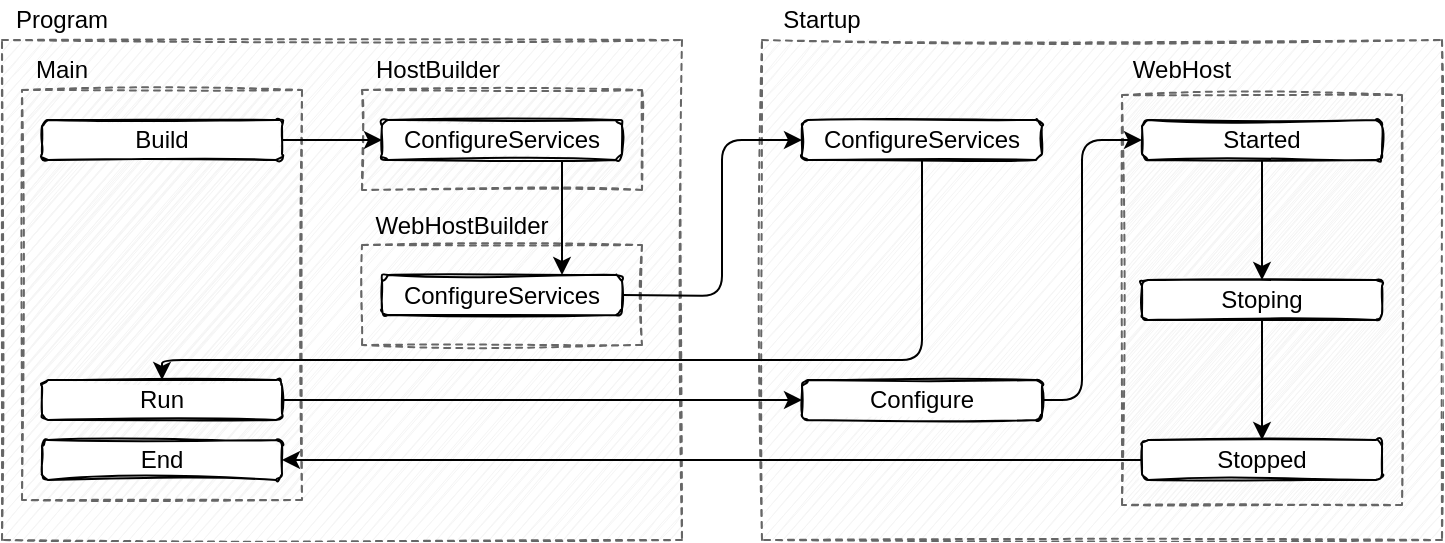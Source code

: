 <mxfile version="14.1.8" type="device" pages="3"><diagram id="twC8nOP28NRHSMTxDfLu" name="Application Lifecycle"><mxGraphModel dx="1086" dy="806" grid="1" gridSize="10" guides="1" tooltips="1" connect="1" arrows="1" fold="1" page="1" pageScale="1" pageWidth="827" pageHeight="1169" math="0" shadow="0"><root><mxCell id="cOmGRPrhe9iamdUkdTIm-0"/><mxCell id="cOmGRPrhe9iamdUkdTIm-1" parent="cOmGRPrhe9iamdUkdTIm-0"/><mxCell id="8jULZq4Pjrb4q-Sn2Ht5-2" value="" style="rounded=0;whiteSpace=wrap;html=1;sketch=1;dashed=1;fillColor=#f5f5f5;fontColor=#333333;strokeColor=#666666;" vertex="1" parent="cOmGRPrhe9iamdUkdTIm-1"><mxGeometry x="54" y="90" width="340" height="250" as="geometry"/></mxCell><mxCell id="8jULZq4Pjrb4q-Sn2Ht5-10" value="" style="rounded=0;whiteSpace=wrap;html=1;sketch=1;dashed=1;strokeColor=#666666;fontColor=#333333;fillColor=none;" vertex="1" parent="cOmGRPrhe9iamdUkdTIm-1"><mxGeometry x="234" y="192.5" width="140" height="50" as="geometry"/></mxCell><mxCell id="8jULZq4Pjrb4q-Sn2Ht5-8" value="" style="rounded=0;whiteSpace=wrap;html=1;sketch=1;dashed=1;strokeColor=#666666;fontColor=#333333;fillColor=#f5f5f5;" vertex="1" parent="cOmGRPrhe9iamdUkdTIm-1"><mxGeometry x="64" y="115" width="140" height="205" as="geometry"/></mxCell><mxCell id="8jULZq4Pjrb4q-Sn2Ht5-6" value="" style="rounded=0;whiteSpace=wrap;html=1;sketch=1;dashed=1;fillColor=#f5f5f5;strokeColor=#666666;fontColor=#333333;" vertex="1" parent="cOmGRPrhe9iamdUkdTIm-1"><mxGeometry x="234" y="115" width="140" height="50" as="geometry"/></mxCell><mxCell id="8jULZq4Pjrb4q-Sn2Ht5-0" value="Build" style="rounded=1;whiteSpace=wrap;html=1;sketch=1;" vertex="1" parent="cOmGRPrhe9iamdUkdTIm-1"><mxGeometry x="74" y="130" width="120" height="20" as="geometry"/></mxCell><mxCell id="8jULZq4Pjrb4q-Sn2Ht5-1" value="End" style="rounded=1;whiteSpace=wrap;html=1;sketch=1;" vertex="1" parent="cOmGRPrhe9iamdUkdTIm-1"><mxGeometry x="74" y="290" width="120" height="20" as="geometry"/></mxCell><mxCell id="8jULZq4Pjrb4q-Sn2Ht5-3" value="Program" style="text;html=1;strokeColor=none;fillColor=none;align=center;verticalAlign=middle;whiteSpace=wrap;rounded=0;dashed=1;sketch=1;" vertex="1" parent="cOmGRPrhe9iamdUkdTIm-1"><mxGeometry x="64" y="70" width="40" height="20" as="geometry"/></mxCell><mxCell id="8jULZq4Pjrb4q-Sn2Ht5-4" value="ConfigureServices" style="rounded=1;whiteSpace=wrap;html=1;sketch=1;" vertex="1" parent="cOmGRPrhe9iamdUkdTIm-1"><mxGeometry x="244" y="130" width="120" height="20" as="geometry"/></mxCell><mxCell id="8jULZq4Pjrb4q-Sn2Ht5-5" value="ConfigureServices" style="rounded=1;whiteSpace=wrap;html=1;sketch=1;" vertex="1" parent="cOmGRPrhe9iamdUkdTIm-1"><mxGeometry x="244" y="207.5" width="120" height="20" as="geometry"/></mxCell><mxCell id="8jULZq4Pjrb4q-Sn2Ht5-7" value="HostBuilder" style="text;html=1;strokeColor=none;fillColor=none;align=center;verticalAlign=middle;whiteSpace=wrap;rounded=0;dashed=1;sketch=1;" vertex="1" parent="cOmGRPrhe9iamdUkdTIm-1"><mxGeometry x="234" y="95" width="76" height="20" as="geometry"/></mxCell><mxCell id="8jULZq4Pjrb4q-Sn2Ht5-9" value="Main" style="text;html=1;strokeColor=none;fillColor=none;align=center;verticalAlign=middle;whiteSpace=wrap;rounded=0;dashed=1;sketch=1;" vertex="1" parent="cOmGRPrhe9iamdUkdTIm-1"><mxGeometry x="64" y="95" width="40" height="20" as="geometry"/></mxCell><mxCell id="8jULZq4Pjrb4q-Sn2Ht5-11" value="WebHostBuilder" style="text;html=1;strokeColor=none;fillColor=none;align=center;verticalAlign=middle;whiteSpace=wrap;rounded=0;dashed=1;sketch=1;" vertex="1" parent="cOmGRPrhe9iamdUkdTIm-1"><mxGeometry x="234" y="172.5" width="100" height="20" as="geometry"/></mxCell><mxCell id="8jULZq4Pjrb4q-Sn2Ht5-12" value="" style="endArrow=classic;html=1;exitX=1;exitY=0.5;exitDx=0;exitDy=0;entryX=0;entryY=0.5;entryDx=0;entryDy=0;" edge="1" parent="cOmGRPrhe9iamdUkdTIm-1" source="8jULZq4Pjrb4q-Sn2Ht5-0" target="8jULZq4Pjrb4q-Sn2Ht5-4"><mxGeometry width="50" height="50" relative="1" as="geometry"><mxPoint x="364" y="230" as="sourcePoint"/><mxPoint x="414" y="180" as="targetPoint"/></mxGeometry></mxCell><mxCell id="8jULZq4Pjrb4q-Sn2Ht5-13" value="" style="endArrow=classic;html=1;exitX=0.75;exitY=1;exitDx=0;exitDy=0;entryX=0.75;entryY=0;entryDx=0;entryDy=0;" edge="1" parent="cOmGRPrhe9iamdUkdTIm-1" source="8jULZq4Pjrb4q-Sn2Ht5-4" target="8jULZq4Pjrb4q-Sn2Ht5-5"><mxGeometry width="50" height="50" relative="1" as="geometry"><mxPoint x="364" y="230" as="sourcePoint"/><mxPoint x="524" y="200" as="targetPoint"/></mxGeometry></mxCell><mxCell id="8jULZq4Pjrb4q-Sn2Ht5-14" value="" style="rounded=0;whiteSpace=wrap;html=1;sketch=1;dashed=1;fillColor=#f5f5f5;fontColor=#333333;strokeColor=#666666;" vertex="1" parent="cOmGRPrhe9iamdUkdTIm-1"><mxGeometry x="434" y="90" width="340" height="250" as="geometry"/></mxCell><mxCell id="8jULZq4Pjrb4q-Sn2Ht5-15" value="Startup" style="text;html=1;strokeColor=none;fillColor=none;align=center;verticalAlign=middle;whiteSpace=wrap;rounded=0;dashed=1;sketch=1;" vertex="1" parent="cOmGRPrhe9iamdUkdTIm-1"><mxGeometry x="444" y="70" width="40" height="20" as="geometry"/></mxCell><mxCell id="8jULZq4Pjrb4q-Sn2Ht5-16" value="ConfigureServices" style="rounded=1;whiteSpace=wrap;html=1;sketch=1;" vertex="1" parent="cOmGRPrhe9iamdUkdTIm-1"><mxGeometry x="454" y="130" width="120" height="20" as="geometry"/></mxCell><mxCell id="8jULZq4Pjrb4q-Sn2Ht5-17" value="Configure" style="rounded=1;whiteSpace=wrap;html=1;sketch=1;" vertex="1" parent="cOmGRPrhe9iamdUkdTIm-1"><mxGeometry x="454" y="260" width="120" height="20" as="geometry"/></mxCell><mxCell id="8jULZq4Pjrb4q-Sn2Ht5-18" value="Run" style="rounded=1;whiteSpace=wrap;html=1;sketch=1;" vertex="1" parent="cOmGRPrhe9iamdUkdTIm-1"><mxGeometry x="74" y="260" width="120" height="20" as="geometry"/></mxCell><mxCell id="8jULZq4Pjrb4q-Sn2Ht5-19" value="" style="endArrow=classic;html=1;exitX=1;exitY=0.5;exitDx=0;exitDy=0;entryX=0;entryY=0.5;entryDx=0;entryDy=0;" edge="1" parent="cOmGRPrhe9iamdUkdTIm-1" source="8jULZq4Pjrb4q-Sn2Ht5-5" target="8jULZq4Pjrb4q-Sn2Ht5-16"><mxGeometry width="50" height="50" relative="1" as="geometry"><mxPoint x="364" y="230" as="sourcePoint"/><mxPoint x="414" y="180" as="targetPoint"/><Array as="points"><mxPoint x="414" y="218"/><mxPoint x="414" y="140"/></Array></mxGeometry></mxCell><mxCell id="8jULZq4Pjrb4q-Sn2Ht5-20" value="" style="endArrow=classic;html=1;exitX=1;exitY=0.5;exitDx=0;exitDy=0;entryX=0;entryY=0.5;entryDx=0;entryDy=0;" edge="1" parent="cOmGRPrhe9iamdUkdTIm-1" source="8jULZq4Pjrb4q-Sn2Ht5-18" target="8jULZq4Pjrb4q-Sn2Ht5-17"><mxGeometry width="50" height="50" relative="1" as="geometry"><mxPoint x="364" y="230" as="sourcePoint"/><mxPoint x="414" y="180" as="targetPoint"/></mxGeometry></mxCell><mxCell id="8jULZq4Pjrb4q-Sn2Ht5-21" value="" style="rounded=0;whiteSpace=wrap;html=1;sketch=1;dashed=1;strokeColor=#666666;fontColor=#333333;fillColor=#f5f5f5;" vertex="1" parent="cOmGRPrhe9iamdUkdTIm-1"><mxGeometry x="614" y="117.5" width="140" height="205" as="geometry"/></mxCell><mxCell id="8jULZq4Pjrb4q-Sn2Ht5-22" value="WebHost" style="text;html=1;strokeColor=none;fillColor=none;align=center;verticalAlign=middle;whiteSpace=wrap;rounded=0;dashed=1;sketch=1;" vertex="1" parent="cOmGRPrhe9iamdUkdTIm-1"><mxGeometry x="614" y="95" width="60" height="20" as="geometry"/></mxCell><mxCell id="8jULZq4Pjrb4q-Sn2Ht5-23" value="Started" style="rounded=1;whiteSpace=wrap;html=1;sketch=1;" vertex="1" parent="cOmGRPrhe9iamdUkdTIm-1"><mxGeometry x="624" y="130" width="120" height="20" as="geometry"/></mxCell><mxCell id="8jULZq4Pjrb4q-Sn2Ht5-24" value="Stoping" style="rounded=1;whiteSpace=wrap;html=1;sketch=1;" vertex="1" parent="cOmGRPrhe9iamdUkdTIm-1"><mxGeometry x="624" y="210" width="120" height="20" as="geometry"/></mxCell><mxCell id="8jULZq4Pjrb4q-Sn2Ht5-25" value="Stopped" style="rounded=1;whiteSpace=wrap;html=1;sketch=1;" vertex="1" parent="cOmGRPrhe9iamdUkdTIm-1"><mxGeometry x="624" y="290" width="120" height="20" as="geometry"/></mxCell><mxCell id="8jULZq4Pjrb4q-Sn2Ht5-26" value="" style="endArrow=classic;html=1;exitX=1;exitY=0.5;exitDx=0;exitDy=0;entryX=0;entryY=0.5;entryDx=0;entryDy=0;" edge="1" parent="cOmGRPrhe9iamdUkdTIm-1" source="8jULZq4Pjrb4q-Sn2Ht5-17" target="8jULZq4Pjrb4q-Sn2Ht5-23"><mxGeometry width="50" height="50" relative="1" as="geometry"><mxPoint x="364" y="230" as="sourcePoint"/><mxPoint x="414" y="180" as="targetPoint"/><Array as="points"><mxPoint x="594" y="270"/><mxPoint x="594" y="140"/></Array></mxGeometry></mxCell><mxCell id="8jULZq4Pjrb4q-Sn2Ht5-27" value="" style="endArrow=classic;html=1;exitX=0.5;exitY=1;exitDx=0;exitDy=0;" edge="1" parent="cOmGRPrhe9iamdUkdTIm-1" source="8jULZq4Pjrb4q-Sn2Ht5-23" target="8jULZq4Pjrb4q-Sn2Ht5-24"><mxGeometry width="50" height="50" relative="1" as="geometry"><mxPoint x="364" y="230" as="sourcePoint"/><mxPoint x="414" y="180" as="targetPoint"/></mxGeometry></mxCell><mxCell id="8jULZq4Pjrb4q-Sn2Ht5-28" value="" style="endArrow=classic;html=1;exitX=0.5;exitY=1;exitDx=0;exitDy=0;entryX=0.5;entryY=0;entryDx=0;entryDy=0;" edge="1" parent="cOmGRPrhe9iamdUkdTIm-1" source="8jULZq4Pjrb4q-Sn2Ht5-24" target="8jULZq4Pjrb4q-Sn2Ht5-25"><mxGeometry width="50" height="50" relative="1" as="geometry"><mxPoint x="364" y="230" as="sourcePoint"/><mxPoint x="414" y="180" as="targetPoint"/></mxGeometry></mxCell><mxCell id="8jULZq4Pjrb4q-Sn2Ht5-29" value="" style="endArrow=classic;html=1;exitX=0;exitY=0.5;exitDx=0;exitDy=0;entryX=1;entryY=0.5;entryDx=0;entryDy=0;" edge="1" parent="cOmGRPrhe9iamdUkdTIm-1" source="8jULZq4Pjrb4q-Sn2Ht5-25" target="8jULZq4Pjrb4q-Sn2Ht5-1"><mxGeometry width="50" height="50" relative="1" as="geometry"><mxPoint x="364" y="230" as="sourcePoint"/><mxPoint x="414" y="180" as="targetPoint"/></mxGeometry></mxCell><mxCell id="8jULZq4Pjrb4q-Sn2Ht5-30" value="" style="endArrow=classic;html=1;exitX=0.5;exitY=1;exitDx=0;exitDy=0;entryX=0.5;entryY=0;entryDx=0;entryDy=0;" edge="1" parent="cOmGRPrhe9iamdUkdTIm-1" source="8jULZq4Pjrb4q-Sn2Ht5-16" target="8jULZq4Pjrb4q-Sn2Ht5-18"><mxGeometry width="50" height="50" relative="1" as="geometry"><mxPoint x="390" y="230" as="sourcePoint"/><mxPoint x="440" y="180" as="targetPoint"/><Array as="points"><mxPoint x="514" y="250"/><mxPoint x="134" y="250"/></Array></mxGeometry></mxCell></root></mxGraphModel></diagram><diagram id="C5RBs43oDa-KdzZeNtuy" name="Request lifecycle"><mxGraphModel dx="1086" dy="806" grid="1" gridSize="10" guides="1" tooltips="1" connect="1" arrows="1" fold="1" page="1" pageScale="1" pageWidth="827" pageHeight="1169" math="0" shadow="0"><root><mxCell id="WIyWlLk6GJQsqaUBKTNV-0"/><mxCell id="WIyWlLk6GJQsqaUBKTNV-1" parent="WIyWlLk6GJQsqaUBKTNV-0"/><mxCell id="CLOx3dDbXwwkkNR9v1tP-0" value="Middleware" style="rounded=1;whiteSpace=wrap;html=1;sketch=1;" parent="WIyWlLk6GJQsqaUBKTNV-1" vertex="1"><mxGeometry x="194" y="120" width="120" height="40" as="geometry"/></mxCell><mxCell id="CLOx3dDbXwwkkNR9v1tP-2" value="Routing" style="rounded=1;whiteSpace=wrap;html=1;sketch=1;" parent="WIyWlLk6GJQsqaUBKTNV-1" vertex="1"><mxGeometry x="394" y="120" width="120" height="40" as="geometry"/></mxCell><mxCell id="CLOx3dDbXwwkkNR9v1tP-3" value="Controller&lt;br&gt;Initialization" style="rounded=1;whiteSpace=wrap;html=1;sketch=1;" parent="WIyWlLk6GJQsqaUBKTNV-1" vertex="1"><mxGeometry x="594" y="120" width="120" height="40" as="geometry"/></mxCell><mxCell id="CLOx3dDbXwwkkNR9v1tP-4" value="Action Method&lt;br&gt;Execution" style="rounded=1;whiteSpace=wrap;html=1;sketch=1;" parent="WIyWlLk6GJQsqaUBKTNV-1" vertex="1"><mxGeometry x="594" y="200" width="120" height="40" as="geometry"/></mxCell><mxCell id="CLOx3dDbXwwkkNR9v1tP-5" value="Result&lt;br&gt;Execution" style="rounded=1;whiteSpace=wrap;html=1;sketch=1;" parent="WIyWlLk6GJQsqaUBKTNV-1" vertex="1"><mxGeometry x="394" y="200" width="120" height="40" as="geometry"/></mxCell><mxCell id="CLOx3dDbXwwkkNR9v1tP-6" value="View Rendering" style="rounded=1;whiteSpace=wrap;html=1;sketch=1;" parent="WIyWlLk6GJQsqaUBKTNV-1" vertex="1"><mxGeometry x="194" y="220" width="120" height="20" as="geometry"/></mxCell><mxCell id="CLOx3dDbXwwkkNR9v1tP-7" value="" style="endArrow=classic;html=1;exitX=1;exitY=0.5;exitDx=0;exitDy=0;entryX=0;entryY=0.5;entryDx=0;entryDy=0;" parent="WIyWlLk6GJQsqaUBKTNV-1" source="CLOx3dDbXwwkkNR9v1tP-0" target="CLOx3dDbXwwkkNR9v1tP-2" edge="1"><mxGeometry width="50" height="50" relative="1" as="geometry"><mxPoint x="514" y="450" as="sourcePoint"/><mxPoint x="564" y="400" as="targetPoint"/></mxGeometry></mxCell><mxCell id="CLOx3dDbXwwkkNR9v1tP-8" value="" style="endArrow=classic;html=1;exitX=1;exitY=0.5;exitDx=0;exitDy=0;entryX=0;entryY=0.5;entryDx=0;entryDy=0;" parent="WIyWlLk6GJQsqaUBKTNV-1" source="CLOx3dDbXwwkkNR9v1tP-2" target="CLOx3dDbXwwkkNR9v1tP-3" edge="1"><mxGeometry width="50" height="50" relative="1" as="geometry"><mxPoint x="514" y="450" as="sourcePoint"/><mxPoint x="564" y="400" as="targetPoint"/></mxGeometry></mxCell><mxCell id="CLOx3dDbXwwkkNR9v1tP-9" value="" style="endArrow=classic;html=1;exitX=0;exitY=0.5;exitDx=0;exitDy=0;entryX=1;entryY=0.5;entryDx=0;entryDy=0;" parent="WIyWlLk6GJQsqaUBKTNV-1" source="CLOx3dDbXwwkkNR9v1tP-4" target="CLOx3dDbXwwkkNR9v1tP-5" edge="1"><mxGeometry width="50" height="50" relative="1" as="geometry"><mxPoint x="514" y="450" as="sourcePoint"/><mxPoint x="564" y="400" as="targetPoint"/></mxGeometry></mxCell><mxCell id="CLOx3dDbXwwkkNR9v1tP-10" value="" style="endArrow=classic;html=1;exitX=0;exitY=0.75;exitDx=0;exitDy=0;entryX=1;entryY=0.5;entryDx=0;entryDy=0;" parent="WIyWlLk6GJQsqaUBKTNV-1" source="CLOx3dDbXwwkkNR9v1tP-5" target="CLOx3dDbXwwkkNR9v1tP-6" edge="1"><mxGeometry width="50" height="50" relative="1" as="geometry"><mxPoint x="514" y="450" as="sourcePoint"/><mxPoint x="564" y="400" as="targetPoint"/></mxGeometry></mxCell><mxCell id="CLOx3dDbXwwkkNR9v1tP-11" value="" style="endArrow=classic;html=1;exitX=0;exitY=0.25;exitDx=0;exitDy=0;" parent="WIyWlLk6GJQsqaUBKTNV-1" source="CLOx3dDbXwwkkNR9v1tP-5" edge="1"><mxGeometry width="50" height="50" relative="1" as="geometry"><mxPoint x="514" y="450" as="sourcePoint"/><mxPoint x="160" y="230" as="targetPoint"/><Array as="points"><mxPoint x="160" y="210"/></Array></mxGeometry></mxCell><mxCell id="CLOx3dDbXwwkkNR9v1tP-13" value="Data Result" style="text;html=1;strokeColor=none;fillColor=none;align=center;verticalAlign=middle;whiteSpace=wrap;rounded=0;" parent="WIyWlLk6GJQsqaUBKTNV-1" vertex="1"><mxGeometry x="324" y="190" width="70" height="20" as="geometry"/></mxCell><mxCell id="CLOx3dDbXwwkkNR9v1tP-14" value="View Result" style="text;html=1;strokeColor=none;fillColor=none;align=center;verticalAlign=middle;whiteSpace=wrap;rounded=0;" parent="WIyWlLk6GJQsqaUBKTNV-1" vertex="1"><mxGeometry x="324" y="230" width="70" height="20" as="geometry"/></mxCell><mxCell id="CLOx3dDbXwwkkNR9v1tP-15" value="" style="endArrow=classic;html=1;" parent="WIyWlLk6GJQsqaUBKTNV-1" target="CLOx3dDbXwwkkNR9v1tP-0" edge="1"><mxGeometry width="50" height="50" relative="1" as="geometry"><mxPoint x="114" y="140" as="sourcePoint"/><mxPoint x="564" y="390" as="targetPoint"/></mxGeometry></mxCell><mxCell id="CLOx3dDbXwwkkNR9v1tP-16" value="HTTP Request" style="text;html=1;strokeColor=none;fillColor=none;align=center;verticalAlign=middle;whiteSpace=wrap;rounded=0;" parent="WIyWlLk6GJQsqaUBKTNV-1" vertex="1"><mxGeometry x="94" y="120" width="100" height="20" as="geometry"/></mxCell><mxCell id="CLOx3dDbXwwkkNR9v1tP-17" value="" style="endArrow=classic;html=1;exitX=0;exitY=0.5;exitDx=0;exitDy=0;" parent="WIyWlLk6GJQsqaUBKTNV-1" source="CLOx3dDbXwwkkNR9v1tP-6" edge="1"><mxGeometry width="50" height="50" relative="1" as="geometry"><mxPoint x="514" y="430" as="sourcePoint"/><mxPoint x="114" y="230" as="targetPoint"/></mxGeometry></mxCell><mxCell id="CLOx3dDbXwwkkNR9v1tP-18" value="" style="endArrow=classic;html=1;exitX=1;exitY=0.5;exitDx=0;exitDy=0;entryX=1;entryY=0.5;entryDx=0;entryDy=0;" parent="WIyWlLk6GJQsqaUBKTNV-1" source="CLOx3dDbXwwkkNR9v1tP-3" target="CLOx3dDbXwwkkNR9v1tP-4" edge="1"><mxGeometry width="50" height="50" relative="1" as="geometry"><mxPoint x="514" y="430" as="sourcePoint"/><mxPoint x="564" y="380" as="targetPoint"/><Array as="points"><mxPoint x="734" y="140"/><mxPoint x="734" y="220"/></Array></mxGeometry></mxCell><mxCell id="CLOx3dDbXwwkkNR9v1tP-21" value="Response" style="text;html=1;strokeColor=none;fillColor=none;align=center;verticalAlign=middle;whiteSpace=wrap;rounded=0;" parent="WIyWlLk6GJQsqaUBKTNV-1" vertex="1"><mxGeometry x="120" y="230" width="74" height="20" as="geometry"/></mxCell></root></mxGraphModel></diagram><diagram id="N_yQ7AUbGQcFImmoXvpt" name="Dependency Injection Scope"><mxGraphModel dx="1086" dy="806" grid="1" gridSize="10" guides="1" tooltips="1" connect="1" arrows="1" fold="1" page="1" pageScale="1" pageWidth="827" pageHeight="1169" math="0" shadow="0"><root><mxCell id="e1CmXvZgA1ztocI4i6jJ-0"/><mxCell id="e1CmXvZgA1ztocI4i6jJ-1" parent="e1CmXvZgA1ztocI4i6jJ-0"/><mxCell id="WQKGxMLHmYX1r5cLQp_f-0" value="" style="rounded=0;whiteSpace=wrap;html=1;sketch=1;dashed=1;fillColor=#f5f5f5;fontColor=#333333;strokeColor=#666666;" vertex="1" parent="e1CmXvZgA1ztocI4i6jJ-1"><mxGeometry x="54" y="90" width="456" height="250" as="geometry"/></mxCell><mxCell id="gpA21cWcUw3CuuCANBuV-0" value="Runtime" style="text;html=1;strokeColor=none;fillColor=none;align=center;verticalAlign=middle;whiteSpace=wrap;rounded=0;dashed=1;sketch=1;" vertex="1" parent="e1CmXvZgA1ztocI4i6jJ-1"><mxGeometry x="64" y="70" width="40" height="20" as="geometry"/></mxCell><mxCell id="-JA2o00AJ2i0Ungcgoe7-0" value="Singleton" style="rounded=1;whiteSpace=wrap;html=1;sketch=1;" vertex="1" parent="e1CmXvZgA1ztocI4i6jJ-1"><mxGeometry x="222" y="120" width="120" height="20" as="geometry"/></mxCell><mxCell id="-JA2o00AJ2i0Ungcgoe7-1" value="" style="rounded=0;whiteSpace=wrap;html=1;sketch=1;dashed=1;fillColor=#f5f5f5;fontColor=#333333;strokeColor=#666666;" vertex="1" parent="e1CmXvZgA1ztocI4i6jJ-1"><mxGeometry x="84" y="170" width="396" height="160" as="geometry"/></mxCell><mxCell id="-JA2o00AJ2i0Ungcgoe7-2" value="Request" style="text;html=1;strokeColor=none;fillColor=none;align=center;verticalAlign=middle;whiteSpace=wrap;rounded=0;dashed=1;sketch=1;" vertex="1" parent="e1CmXvZgA1ztocI4i6jJ-1"><mxGeometry x="90" y="150" width="50" height="20" as="geometry"/></mxCell><mxCell id="-JA2o00AJ2i0Ungcgoe7-3" value="Scope" style="rounded=1;whiteSpace=wrap;html=1;sketch=1;" vertex="1" parent="e1CmXvZgA1ztocI4i6jJ-1"><mxGeometry x="222" y="200" width="120" height="20" as="geometry"/></mxCell><mxCell id="-JA2o00AJ2i0Ungcgoe7-4" value="" style="rounded=0;whiteSpace=wrap;html=1;sketch=1;dashed=1;fillColor=#f5f5f5;fontColor=#333333;strokeColor=#666666;" vertex="1" parent="e1CmXvZgA1ztocI4i6jJ-1"><mxGeometry x="104" y="250" width="176" height="70" as="geometry"/></mxCell><mxCell id="-JA2o00AJ2i0Ungcgoe7-5" value="Object" style="text;html=1;strokeColor=none;fillColor=none;align=center;verticalAlign=middle;whiteSpace=wrap;rounded=0;dashed=1;sketch=1;" vertex="1" parent="e1CmXvZgA1ztocI4i6jJ-1"><mxGeometry x="110" y="230" width="50" height="20" as="geometry"/></mxCell><mxCell id="-JA2o00AJ2i0Ungcgoe7-6" value="Transient-1" style="rounded=1;whiteSpace=wrap;html=1;sketch=1;" vertex="1" parent="e1CmXvZgA1ztocI4i6jJ-1"><mxGeometry x="132" y="275" width="120" height="20" as="geometry"/></mxCell><mxCell id="-JA2o00AJ2i0Ungcgoe7-7" value="" style="rounded=0;whiteSpace=wrap;html=1;sketch=1;dashed=1;fillColor=#f5f5f5;fontColor=#333333;strokeColor=#666666;" vertex="1" parent="e1CmXvZgA1ztocI4i6jJ-1"><mxGeometry x="290" y="250" width="176" height="70" as="geometry"/></mxCell><mxCell id="-JA2o00AJ2i0Ungcgoe7-8" value="Object" style="text;html=1;strokeColor=none;fillColor=none;align=center;verticalAlign=middle;whiteSpace=wrap;rounded=0;dashed=1;sketch=1;" vertex="1" parent="e1CmXvZgA1ztocI4i6jJ-1"><mxGeometry x="296" y="230" width="50" height="20" as="geometry"/></mxCell><mxCell id="-JA2o00AJ2i0Ungcgoe7-9" value="Transient-2" style="rounded=1;whiteSpace=wrap;html=1;sketch=1;" vertex="1" parent="e1CmXvZgA1ztocI4i6jJ-1"><mxGeometry x="318" y="275" width="120" height="20" as="geometry"/></mxCell></root></mxGraphModel></diagram></mxfile>